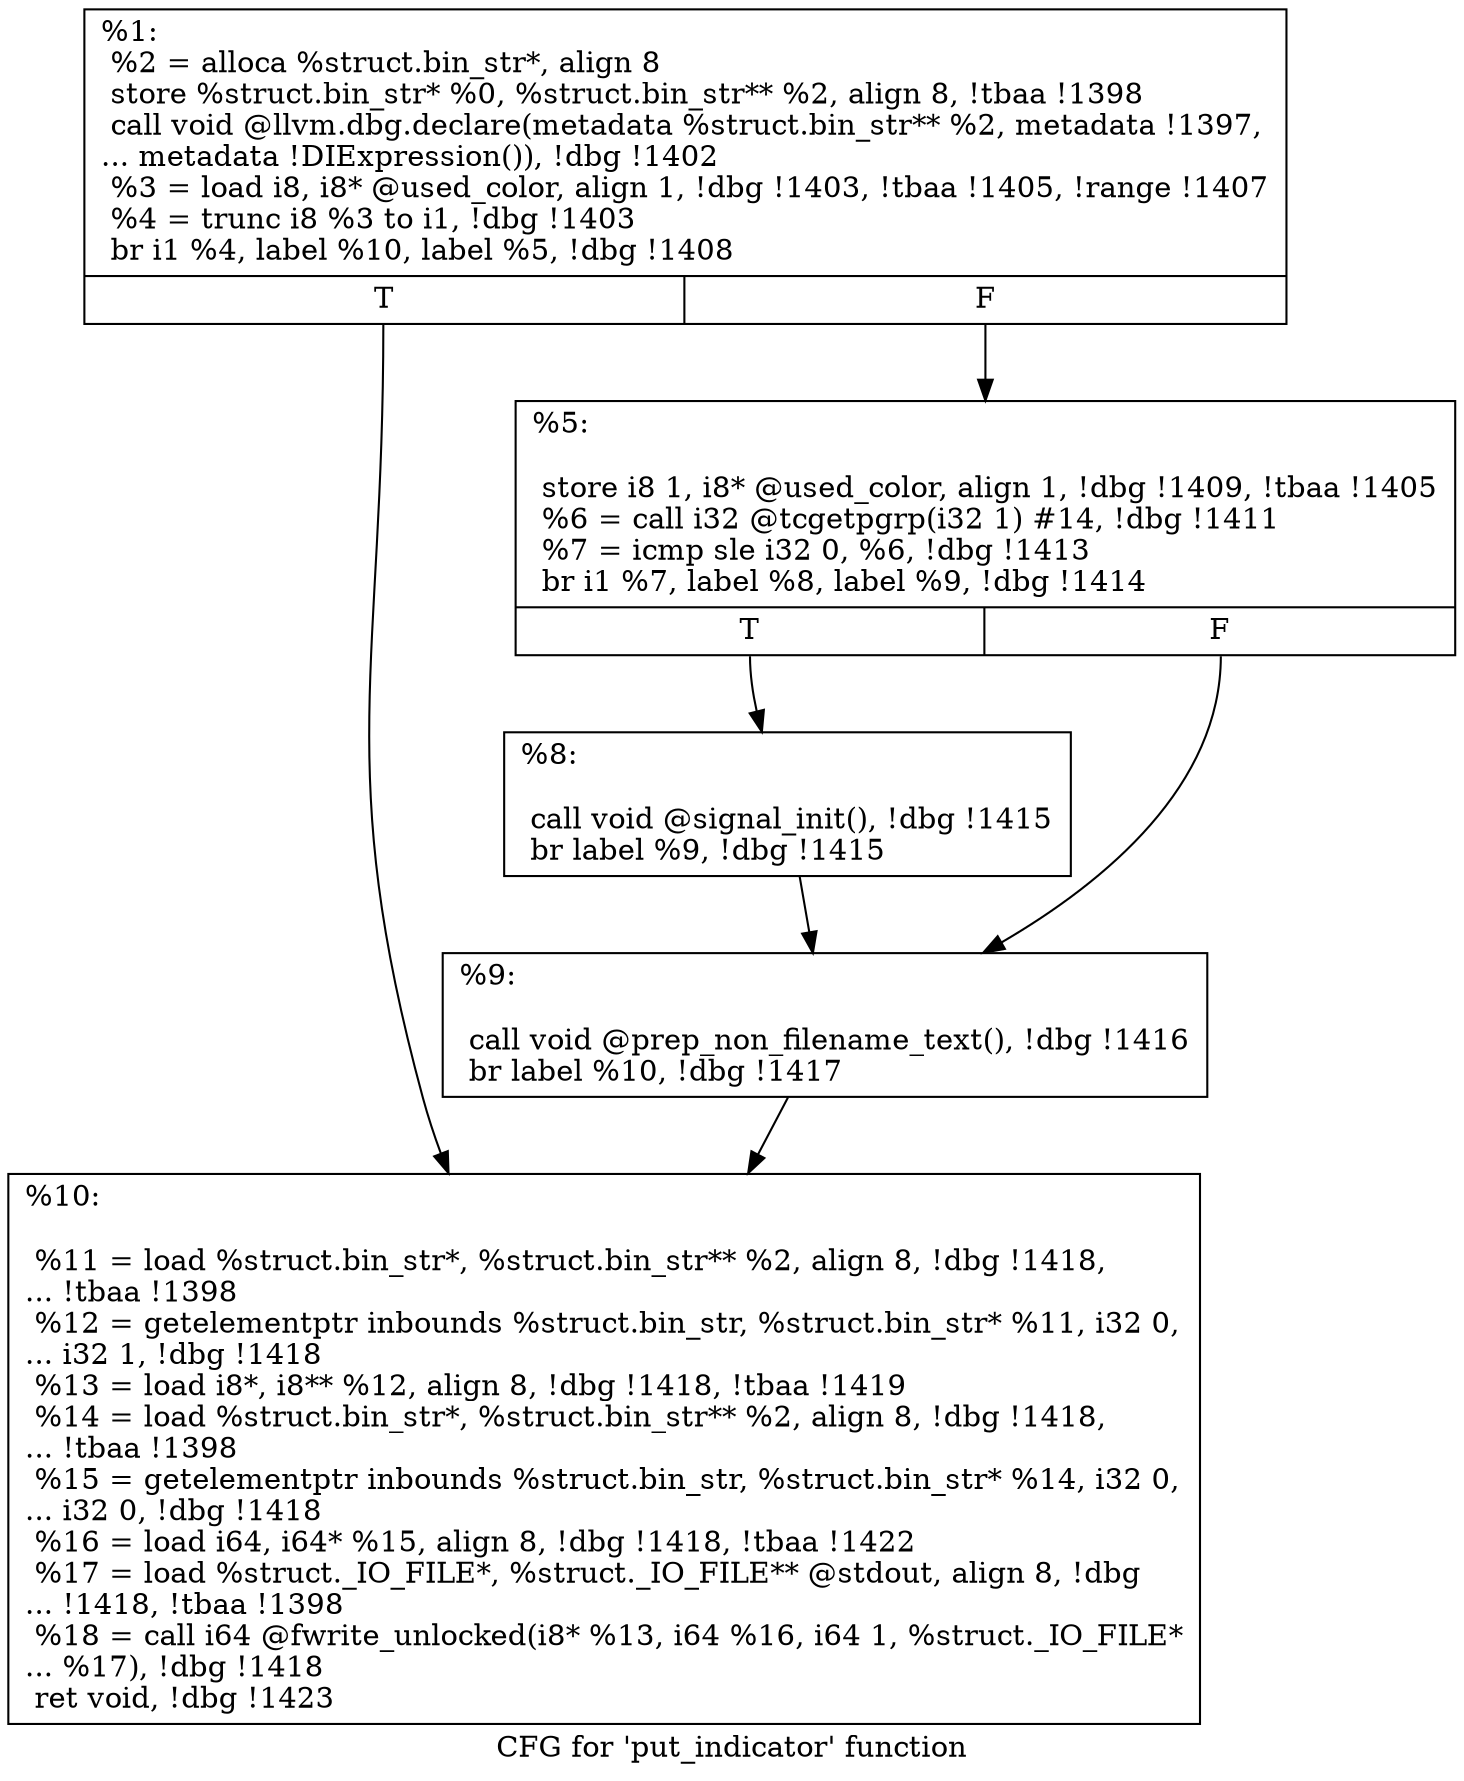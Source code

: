 digraph "CFG for 'put_indicator' function" {
	label="CFG for 'put_indicator' function";

	Node0x2150540 [shape=record,label="{%1:\l  %2 = alloca %struct.bin_str*, align 8\l  store %struct.bin_str* %0, %struct.bin_str** %2, align 8, !tbaa !1398\l  call void @llvm.dbg.declare(metadata %struct.bin_str** %2, metadata !1397,\l... metadata !DIExpression()), !dbg !1402\l  %3 = load i8, i8* @used_color, align 1, !dbg !1403, !tbaa !1405, !range !1407\l  %4 = trunc i8 %3 to i1, !dbg !1403\l  br i1 %4, label %10, label %5, !dbg !1408\l|{<s0>T|<s1>F}}"];
	Node0x2150540:s0 -> Node0x2275fe0;
	Node0x2150540:s1 -> Node0x21505c0;
	Node0x21505c0 [shape=record,label="{%5:\l\l  store i8 1, i8* @used_color, align 1, !dbg !1409, !tbaa !1405\l  %6 = call i32 @tcgetpgrp(i32 1) #14, !dbg !1411\l  %7 = icmp sle i32 0, %6, !dbg !1413\l  br i1 %7, label %8, label %9, !dbg !1414\l|{<s0>T|<s1>F}}"];
	Node0x21505c0:s0 -> Node0x2150610;
	Node0x21505c0:s1 -> Node0x2150660;
	Node0x2150610 [shape=record,label="{%8:\l\l  call void @signal_init(), !dbg !1415\l  br label %9, !dbg !1415\l}"];
	Node0x2150610 -> Node0x2150660;
	Node0x2150660 [shape=record,label="{%9:\l\l  call void @prep_non_filename_text(), !dbg !1416\l  br label %10, !dbg !1417\l}"];
	Node0x2150660 -> Node0x2275fe0;
	Node0x2275fe0 [shape=record,label="{%10:\l\l  %11 = load %struct.bin_str*, %struct.bin_str** %2, align 8, !dbg !1418,\l... !tbaa !1398\l  %12 = getelementptr inbounds %struct.bin_str, %struct.bin_str* %11, i32 0,\l... i32 1, !dbg !1418\l  %13 = load i8*, i8** %12, align 8, !dbg !1418, !tbaa !1419\l  %14 = load %struct.bin_str*, %struct.bin_str** %2, align 8, !dbg !1418,\l... !tbaa !1398\l  %15 = getelementptr inbounds %struct.bin_str, %struct.bin_str* %14, i32 0,\l... i32 0, !dbg !1418\l  %16 = load i64, i64* %15, align 8, !dbg !1418, !tbaa !1422\l  %17 = load %struct._IO_FILE*, %struct._IO_FILE** @stdout, align 8, !dbg\l... !1418, !tbaa !1398\l  %18 = call i64 @fwrite_unlocked(i8* %13, i64 %16, i64 1, %struct._IO_FILE*\l... %17), !dbg !1418\l  ret void, !dbg !1423\l}"];
}
